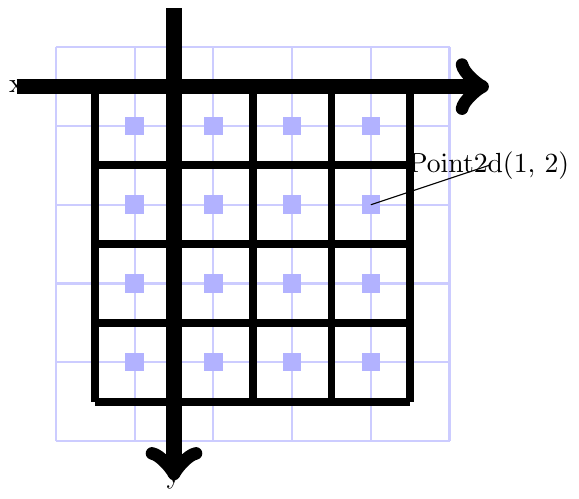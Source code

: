 \documentclass[tikz]{standalone}
\begin{document}
\begin{tikzpicture}[scale=1]

\draw[blue!20, thick] (-2, -2) grid [right=0.5cm,above=0.5cm,step=1cm] (3, 3);
\draw[line width=1mm] (-1, -1) grid [step=1cm] (3, 3);
\draw[black,line width=2mm,<-] (0, -2) node {y} -- (0, 4);
\draw[black,line width=2mm,->] (-2, 3) node {x} -- (4, 3);

\foreach \x in {-0.5, 0.5, 1.5, 2.5}
  \foreach \y in {-0.5, 0.5, 1.5, 2.5}
    \node at (\x, \y) [fill=blue!30] {};

\draw[black] (2.5, 1.5) -- (4, 2) node {Point2d(1, 2)};
\end{tikzpicture}
\end{document}